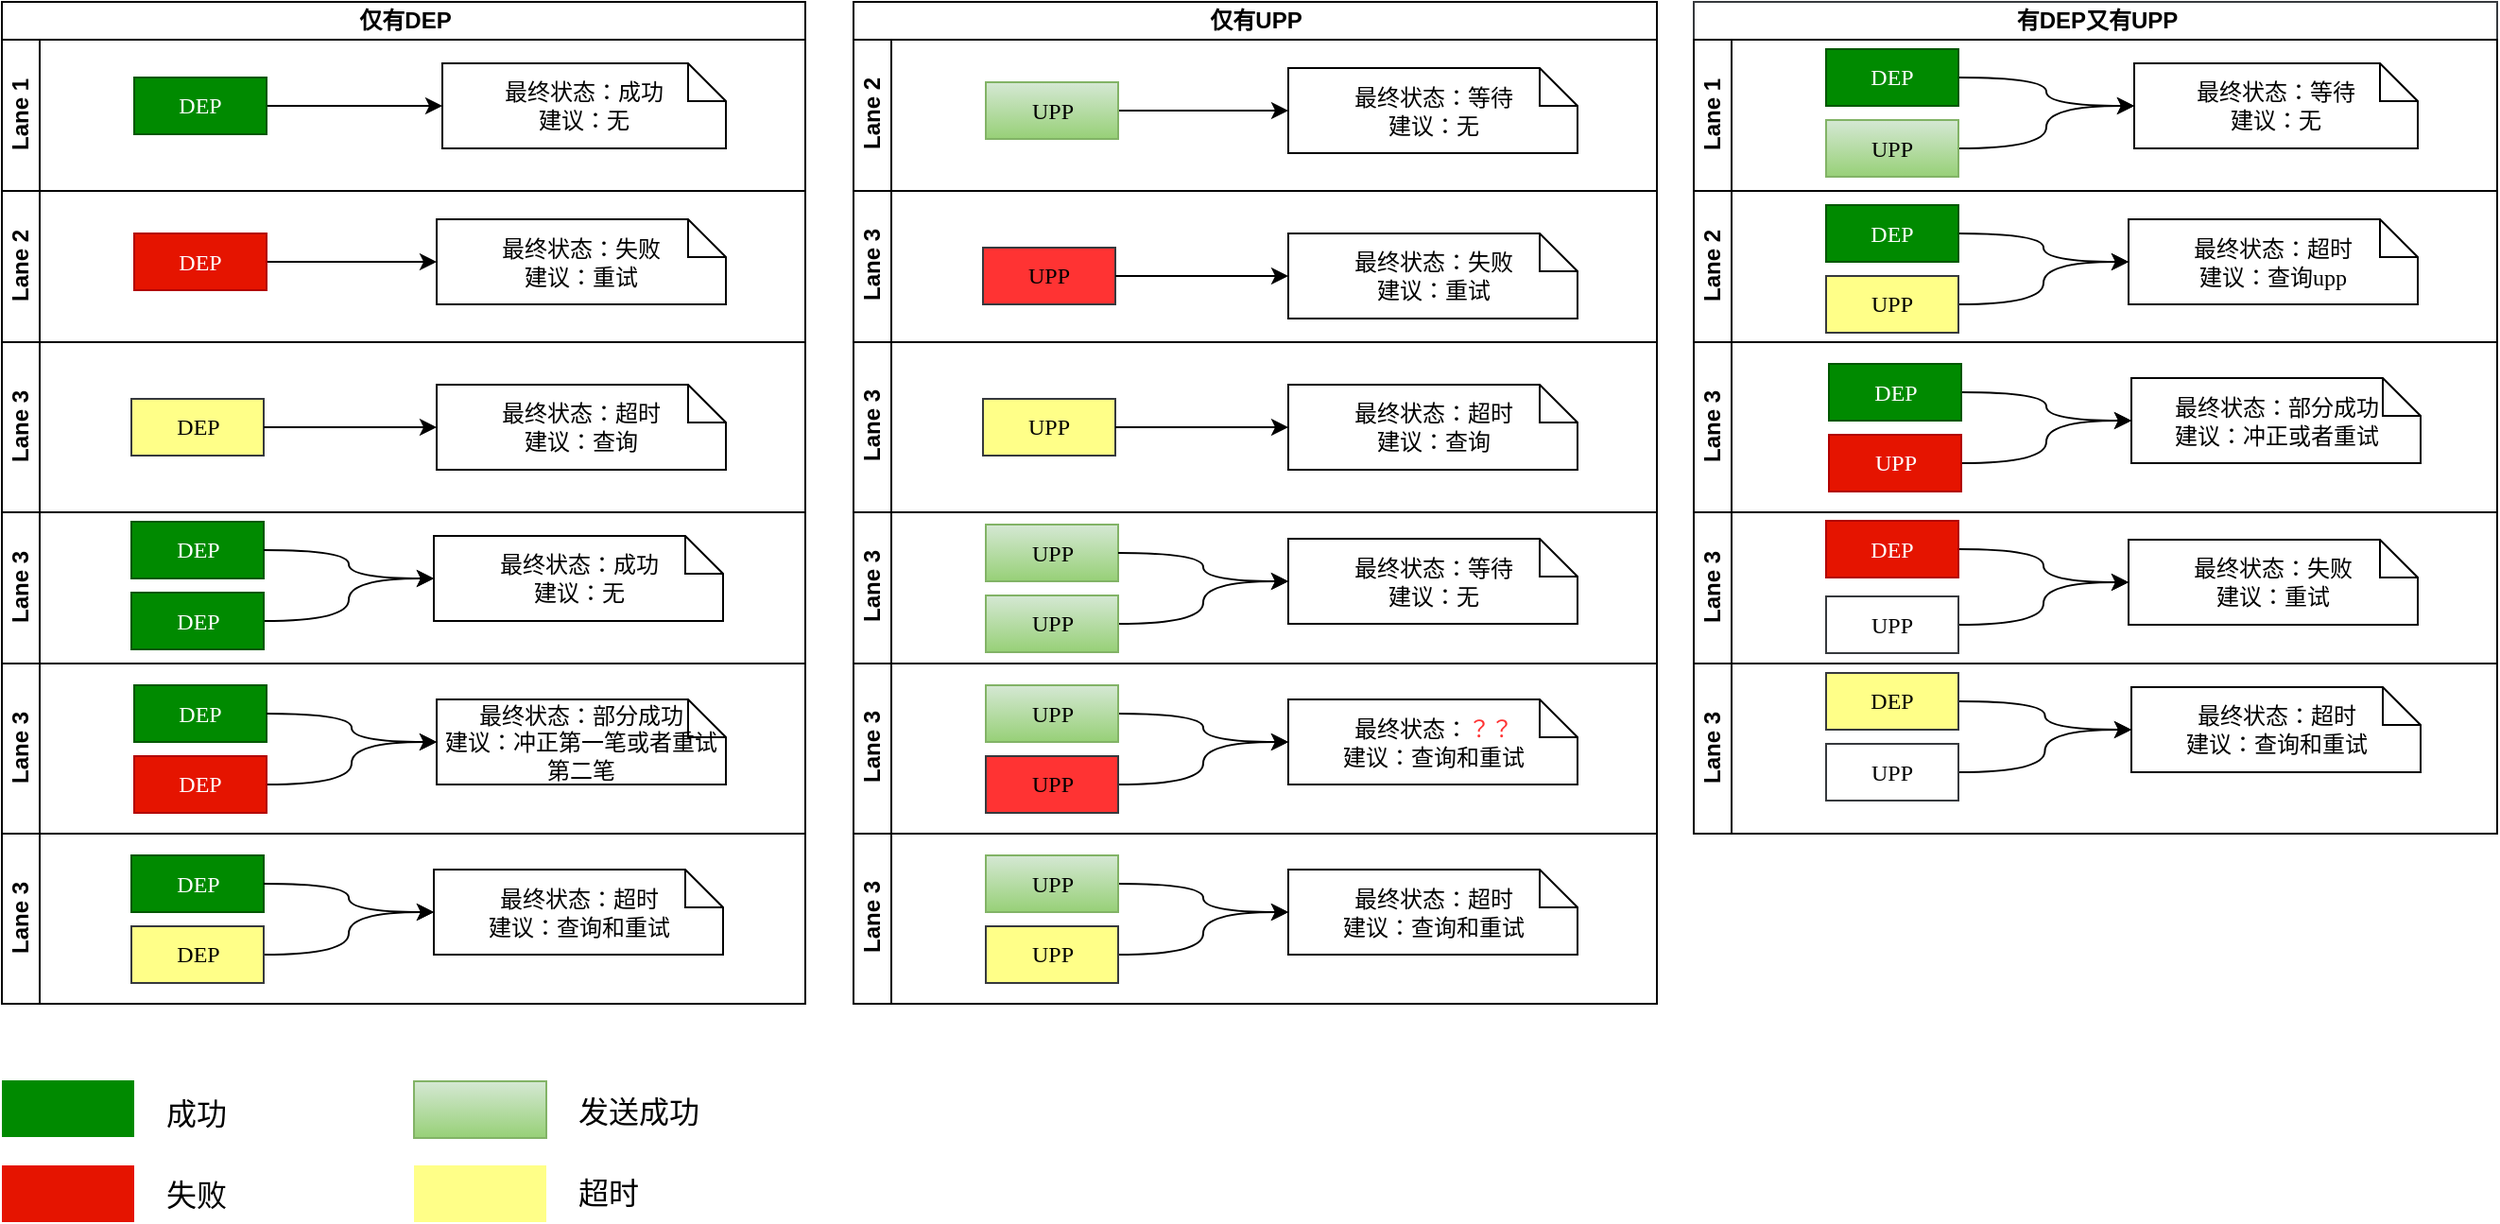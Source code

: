 <mxfile version="10.9.8" type="github"><diagram name="Page-1" id="0783ab3e-0a74-02c8-0abd-f7b4e66b4bec"><mxGraphModel dx="1421" dy="-308" grid="1" gridSize="10" guides="1" tooltips="1" connect="1" arrows="1" fold="1" page="1" pageScale="1" pageWidth="850" pageHeight="1100" background="#ffffff" math="0" shadow="0"><root><mxCell id="0"/><mxCell id="1" parent="0"/><mxCell id="Xp84N5VSveZQH5gxmQ9e-150" value="仅有DEP" style="swimlane;html=1;childLayout=stackLayout;resizeParent=1;resizeParentMax=0;horizontal=1;startSize=20;horizontalStack=0;strokeColor=#000000;fillColor=none;fontColor=#000000;align=center;" parent="1" vertex="1"><mxGeometry x="345" y="1160" width="425" height="530" as="geometry"/></mxCell><mxCell id="Xp84N5VSveZQH5gxmQ9e-151" value="Lane 1" style="swimlane;html=1;startSize=20;horizontal=0;" parent="Xp84N5VSveZQH5gxmQ9e-150" vertex="1"><mxGeometry y="20" width="425" height="80" as="geometry"/></mxCell><mxCell id="Xp84N5VSveZQH5gxmQ9e-155" style="edgeStyle=orthogonalEdgeStyle;curved=1;orthogonalLoop=1;jettySize=auto;html=1;fontColor=#000000;" parent="Xp84N5VSveZQH5gxmQ9e-151" source="Xp84N5VSveZQH5gxmQ9e-154" target="1c1d494c118603dd-26" edge="1"><mxGeometry relative="1" as="geometry"/></mxCell><mxCell id="Xp84N5VSveZQH5gxmQ9e-154" value="DEP" style="rounded=0;whiteSpace=wrap;html=1;shadow=0;comic=0;labelBackgroundColor=none;strokeColor=#005700;strokeWidth=1;fillColor=#008a00;fontFamily=Verdana;fontSize=12;fontColor=#ffffff;align=center;arcSize=50;" parent="Xp84N5VSveZQH5gxmQ9e-151" vertex="1"><mxGeometry x="70" y="20" width="70" height="30" as="geometry"/></mxCell><mxCell id="1c1d494c118603dd-26" value="最终状态：成功&lt;br&gt;建议：无" style="shape=note;whiteSpace=wrap;html=1;rounded=0;shadow=0;comic=0;labelBackgroundColor=none;strokeColor=#000000;strokeWidth=1;fillColor=#ffffff;fontFamily=Verdana;fontSize=12;fontColor=#000000;align=center;size=20;" parent="Xp84N5VSveZQH5gxmQ9e-151" vertex="1"><mxGeometry x="233" y="12.5" width="150" height="45" as="geometry"/></mxCell><mxCell id="Xp84N5VSveZQH5gxmQ9e-152" value="Lane 2" style="swimlane;html=1;startSize=20;horizontal=0;" parent="Xp84N5VSveZQH5gxmQ9e-150" vertex="1"><mxGeometry y="100" width="425" height="80" as="geometry"/></mxCell><mxCell id="Xp84N5VSveZQH5gxmQ9e-161" style="edgeStyle=orthogonalEdgeStyle;curved=1;orthogonalLoop=1;jettySize=auto;html=1;entryX=0;entryY=0.5;entryDx=0;entryDy=0;entryPerimeter=0;fontColor=#000000;" parent="Xp84N5VSveZQH5gxmQ9e-152" source="Xp84N5VSveZQH5gxmQ9e-157" target="Xp84N5VSveZQH5gxmQ9e-158" edge="1"><mxGeometry relative="1" as="geometry"/></mxCell><mxCell id="Xp84N5VSveZQH5gxmQ9e-157" value="DEP" style="rounded=0;whiteSpace=wrap;html=1;shadow=0;comic=0;labelBackgroundColor=none;strokeColor=#B20000;strokeWidth=1;fillColor=#e51400;fontFamily=Verdana;fontSize=12;fontColor=#ffffff;align=center;arcSize=50;" parent="Xp84N5VSveZQH5gxmQ9e-152" vertex="1"><mxGeometry x="70" y="22.5" width="70" height="30" as="geometry"/></mxCell><mxCell id="Xp84N5VSveZQH5gxmQ9e-158" value="最终状态：失败&lt;br&gt;建议：重试" style="shape=note;whiteSpace=wrap;html=1;rounded=0;shadow=0;comic=0;labelBackgroundColor=none;strokeColor=#000000;strokeWidth=1;fillColor=#ffffff;fontFamily=Verdana;fontSize=12;fontColor=#000000;align=center;size=20;" parent="Xp84N5VSveZQH5gxmQ9e-152" vertex="1"><mxGeometry x="230" y="15" width="153" height="45" as="geometry"/></mxCell><mxCell id="Xp84N5VSveZQH5gxmQ9e-153" value="Lane 3" style="swimlane;html=1;startSize=20;horizontal=0;" parent="Xp84N5VSveZQH5gxmQ9e-150" vertex="1"><mxGeometry y="180" width="425" height="90" as="geometry"/></mxCell><mxCell id="Xp84N5VSveZQH5gxmQ9e-167" value="DEP" style="rounded=0;whiteSpace=wrap;html=1;shadow=0;comic=0;labelBackgroundColor=none;strokeColor=#36393d;strokeWidth=1;fillColor=#ffff88;fontFamily=Verdana;fontSize=12;align=center;arcSize=50;" parent="Xp84N5VSveZQH5gxmQ9e-153" vertex="1"><mxGeometry x="68.5" y="30" width="70" height="30" as="geometry"/></mxCell><mxCell id="Xp84N5VSveZQH5gxmQ9e-168" value="最终状态：超时&lt;br&gt;建议：查询" style="shape=note;whiteSpace=wrap;html=1;rounded=0;shadow=0;comic=0;labelBackgroundColor=none;strokeColor=#000000;strokeWidth=1;fillColor=#ffffff;fontFamily=Verdana;fontSize=12;fontColor=#000000;align=center;size=20;" parent="Xp84N5VSveZQH5gxmQ9e-153" vertex="1"><mxGeometry x="230" y="22.5" width="153" height="45" as="geometry"/></mxCell><mxCell id="Xp84N5VSveZQH5gxmQ9e-166" style="edgeStyle=orthogonalEdgeStyle;curved=1;orthogonalLoop=1;jettySize=auto;html=1;entryX=0;entryY=0.5;entryDx=0;entryDy=0;entryPerimeter=0;fontColor=#000000;" parent="Xp84N5VSveZQH5gxmQ9e-153" source="Xp84N5VSveZQH5gxmQ9e-167" target="Xp84N5VSveZQH5gxmQ9e-168" edge="1"><mxGeometry relative="1" as="geometry"/></mxCell><mxCell id="Xp84N5VSveZQH5gxmQ9e-165" value="Lane 3" style="swimlane;html=1;startSize=20;horizontal=0;" parent="Xp84N5VSveZQH5gxmQ9e-150" vertex="1"><mxGeometry y="270" width="425" height="80" as="geometry"/></mxCell><mxCell id="Xp84N5VSveZQH5gxmQ9e-306" value="DEP" style="rounded=0;whiteSpace=wrap;html=1;shadow=0;comic=0;labelBackgroundColor=none;strokeColor=#005700;strokeWidth=1;fillColor=#008a00;fontFamily=Verdana;fontSize=12;align=center;arcSize=50;fontColor=#ffffff;" parent="Xp84N5VSveZQH5gxmQ9e-165" vertex="1"><mxGeometry x="68.5" y="5" width="70" height="30" as="geometry"/></mxCell><mxCell id="Xp84N5VSveZQH5gxmQ9e-307" value="最终状态：成功&lt;br&gt;建议：无" style="shape=note;whiteSpace=wrap;html=1;rounded=0;shadow=0;comic=0;labelBackgroundColor=none;strokeColor=#000000;strokeWidth=1;fillColor=#ffffff;fontFamily=Verdana;fontSize=12;fontColor=#000000;align=center;size=20;" parent="Xp84N5VSveZQH5gxmQ9e-165" vertex="1"><mxGeometry x="228.5" y="12.5" width="153" height="45" as="geometry"/></mxCell><mxCell id="Xp84N5VSveZQH5gxmQ9e-305" style="edgeStyle=orthogonalEdgeStyle;curved=1;orthogonalLoop=1;jettySize=auto;html=1;entryX=0;entryY=0.5;entryDx=0;entryDy=0;entryPerimeter=0;fontColor=#000000;" parent="Xp84N5VSveZQH5gxmQ9e-165" source="Xp84N5VSveZQH5gxmQ9e-306" target="Xp84N5VSveZQH5gxmQ9e-307" edge="1"><mxGeometry relative="1" as="geometry"/></mxCell><mxCell id="Xp84N5VSveZQH5gxmQ9e-308" style="edgeStyle=orthogonalEdgeStyle;curved=1;orthogonalLoop=1;jettySize=auto;html=1;fontColor=#000000;" parent="Xp84N5VSveZQH5gxmQ9e-165" source="Xp84N5VSveZQH5gxmQ9e-309" target="Xp84N5VSveZQH5gxmQ9e-307" edge="1"><mxGeometry relative="1" as="geometry"/></mxCell><mxCell id="Xp84N5VSveZQH5gxmQ9e-309" value="DEP" style="rounded=0;whiteSpace=wrap;html=1;shadow=0;comic=0;labelBackgroundColor=none;strokeColor=#005700;strokeWidth=1;fillColor=#008a00;fontFamily=Verdana;fontSize=12;align=center;arcSize=50;fontColor=#ffffff;" parent="Xp84N5VSveZQH5gxmQ9e-165" vertex="1"><mxGeometry x="68.5" y="42.5" width="70" height="30" as="geometry"/></mxCell><mxCell id="Xp84N5VSveZQH5gxmQ9e-171" value="Lane 3" style="swimlane;html=1;startSize=20;horizontal=0;" parent="Xp84N5VSveZQH5gxmQ9e-150" vertex="1"><mxGeometry y="350" width="425" height="90" as="geometry"/></mxCell><mxCell id="Xp84N5VSveZQH5gxmQ9e-156" value="DEP" style="rounded=0;whiteSpace=wrap;html=1;shadow=0;comic=0;labelBackgroundColor=none;strokeColor=#005700;strokeWidth=1;fillColor=#008a00;fontFamily=Verdana;fontSize=12;fontColor=#ffffff;align=center;arcSize=50;" parent="Xp84N5VSveZQH5gxmQ9e-171" vertex="1"><mxGeometry x="70" y="11.5" width="70" height="30" as="geometry"/></mxCell><mxCell id="Xp84N5VSveZQH5gxmQ9e-160" value="最终状态：部分成功&lt;br&gt;建议：冲正第一笔或者重试第二笔" style="shape=note;whiteSpace=wrap;html=1;rounded=0;shadow=0;comic=0;labelBackgroundColor=none;strokeColor=#000000;strokeWidth=1;fillColor=#ffffff;fontFamily=Verdana;fontSize=12;fontColor=#000000;align=center;size=20;" parent="Xp84N5VSveZQH5gxmQ9e-171" vertex="1"><mxGeometry x="230" y="19" width="153" height="45" as="geometry"/></mxCell><mxCell id="Xp84N5VSveZQH5gxmQ9e-163" style="edgeStyle=orthogonalEdgeStyle;curved=1;orthogonalLoop=1;jettySize=auto;html=1;entryX=0;entryY=0.5;entryDx=0;entryDy=0;entryPerimeter=0;fontColor=#000000;" parent="Xp84N5VSveZQH5gxmQ9e-171" source="Xp84N5VSveZQH5gxmQ9e-156" target="Xp84N5VSveZQH5gxmQ9e-160" edge="1"><mxGeometry relative="1" as="geometry"/></mxCell><mxCell id="Xp84N5VSveZQH5gxmQ9e-164" style="edgeStyle=orthogonalEdgeStyle;curved=1;orthogonalLoop=1;jettySize=auto;html=1;fontColor=#000000;" parent="Xp84N5VSveZQH5gxmQ9e-171" source="Xp84N5VSveZQH5gxmQ9e-162" target="Xp84N5VSveZQH5gxmQ9e-160" edge="1"><mxGeometry relative="1" as="geometry"/></mxCell><mxCell id="Xp84N5VSveZQH5gxmQ9e-162" value="DEP" style="rounded=0;whiteSpace=wrap;html=1;shadow=0;comic=0;labelBackgroundColor=none;strokeColor=#B20000;strokeWidth=1;fillColor=#e51400;fontFamily=Verdana;fontSize=12;fontColor=#ffffff;align=center;arcSize=50;" parent="Xp84N5VSveZQH5gxmQ9e-171" vertex="1"><mxGeometry x="70" y="49" width="70" height="30" as="geometry"/></mxCell><mxCell id="Xp84N5VSveZQH5gxmQ9e-304" value="Lane 3" style="swimlane;html=1;startSize=20;horizontal=0;" parent="Xp84N5VSveZQH5gxmQ9e-150" vertex="1"><mxGeometry y="440" width="425" height="90" as="geometry"/></mxCell><mxCell id="Xp84N5VSveZQH5gxmQ9e-173" value="DEP" style="rounded=0;whiteSpace=wrap;html=1;shadow=0;comic=0;labelBackgroundColor=none;strokeColor=#005700;strokeWidth=1;fillColor=#008a00;fontFamily=Verdana;fontSize=12;align=center;arcSize=50;fontColor=#ffffff;" parent="Xp84N5VSveZQH5gxmQ9e-304" vertex="1"><mxGeometry x="68.5" y="11.5" width="70" height="30" as="geometry"/></mxCell><mxCell id="Xp84N5VSveZQH5gxmQ9e-174" value="最终状态：超时&lt;br&gt;建议：查询和重试" style="shape=note;whiteSpace=wrap;html=1;rounded=0;shadow=0;comic=0;labelBackgroundColor=none;strokeColor=#000000;strokeWidth=1;fillColor=#ffffff;fontFamily=Verdana;fontSize=12;fontColor=#000000;align=center;size=20;" parent="Xp84N5VSveZQH5gxmQ9e-304" vertex="1"><mxGeometry x="228.5" y="19" width="153" height="45" as="geometry"/></mxCell><mxCell id="Xp84N5VSveZQH5gxmQ9e-172" style="edgeStyle=orthogonalEdgeStyle;curved=1;orthogonalLoop=1;jettySize=auto;html=1;entryX=0;entryY=0.5;entryDx=0;entryDy=0;entryPerimeter=0;fontColor=#000000;" parent="Xp84N5VSveZQH5gxmQ9e-304" source="Xp84N5VSveZQH5gxmQ9e-173" target="Xp84N5VSveZQH5gxmQ9e-174" edge="1"><mxGeometry relative="1" as="geometry"/></mxCell><mxCell id="Xp84N5VSveZQH5gxmQ9e-176" style="edgeStyle=orthogonalEdgeStyle;curved=1;orthogonalLoop=1;jettySize=auto;html=1;fontColor=#000000;" parent="Xp84N5VSveZQH5gxmQ9e-304" source="Xp84N5VSveZQH5gxmQ9e-175" target="Xp84N5VSveZQH5gxmQ9e-174" edge="1"><mxGeometry relative="1" as="geometry"/></mxCell><mxCell id="Xp84N5VSveZQH5gxmQ9e-175" value="DEP" style="rounded=0;whiteSpace=wrap;html=1;shadow=0;comic=0;labelBackgroundColor=none;strokeColor=#36393d;strokeWidth=1;fillColor=#ffff88;fontFamily=Verdana;fontSize=12;align=center;arcSize=50;" parent="Xp84N5VSveZQH5gxmQ9e-304" vertex="1"><mxGeometry x="68.5" y="49" width="70" height="30" as="geometry"/></mxCell><mxCell id="Xp84N5VSveZQH5gxmQ9e-208" value="仅有UPP" style="swimlane;html=1;childLayout=stackLayout;resizeParent=1;resizeParentMax=0;horizontal=1;startSize=20;horizontalStack=0;strokeColor=#000000;fillColor=none;fontColor=#000000;align=center;" parent="1" vertex="1"><mxGeometry x="795.5" y="1160" width="425" height="530" as="geometry"/></mxCell><mxCell id="Xp84N5VSveZQH5gxmQ9e-213" value="Lane 2" style="swimlane;html=1;startSize=20;horizontal=0;" parent="Xp84N5VSveZQH5gxmQ9e-208" vertex="1"><mxGeometry y="20" width="425" height="80" as="geometry"/></mxCell><mxCell id="Xp84N5VSveZQH5gxmQ9e-214" style="edgeStyle=orthogonalEdgeStyle;curved=1;orthogonalLoop=1;jettySize=auto;html=1;entryX=0;entryY=0.5;entryDx=0;entryDy=0;entryPerimeter=0;fontColor=#000000;" parent="Xp84N5VSveZQH5gxmQ9e-213" source="Xp84N5VSveZQH5gxmQ9e-215" target="Xp84N5VSveZQH5gxmQ9e-216" edge="1"><mxGeometry relative="1" as="geometry"/></mxCell><mxCell id="Xp84N5VSveZQH5gxmQ9e-215" value="UPP" style="rounded=0;whiteSpace=wrap;html=1;shadow=0;comic=0;labelBackgroundColor=none;strokeColor=#82b366;strokeWidth=1;fillColor=#d5e8d4;fontFamily=Verdana;fontSize=12;align=center;arcSize=50;gradientColor=#97d077;" parent="Xp84N5VSveZQH5gxmQ9e-213" vertex="1"><mxGeometry x="70" y="22.5" width="70" height="30" as="geometry"/></mxCell><mxCell id="Xp84N5VSveZQH5gxmQ9e-216" value="最终状态：等待&lt;br&gt;建议：无" style="shape=note;whiteSpace=wrap;html=1;rounded=0;shadow=0;comic=0;labelBackgroundColor=none;strokeColor=#000000;strokeWidth=1;fillColor=#ffffff;fontFamily=Verdana;fontSize=12;fontColor=#000000;align=center;size=20;" parent="Xp84N5VSveZQH5gxmQ9e-213" vertex="1"><mxGeometry x="230" y="15" width="153" height="45" as="geometry"/></mxCell><mxCell id="Xp84N5VSveZQH5gxmQ9e-217" value="Lane 3" style="swimlane;html=1;startSize=20;horizontal=0;" parent="Xp84N5VSveZQH5gxmQ9e-208" vertex="1"><mxGeometry y="100" width="425" height="80" as="geometry"/></mxCell><mxCell id="TqLf2oX0vxiRVmyzg1xC-12" value="UPP" style="rounded=0;whiteSpace=wrap;html=1;shadow=0;comic=0;labelBackgroundColor=none;strokeColor=#36393d;strokeWidth=1;fillColor=#FF3333;fontFamily=Verdana;fontSize=12;align=center;arcSize=50;" parent="Xp84N5VSveZQH5gxmQ9e-217" vertex="1"><mxGeometry x="68.5" y="30" width="70" height="30" as="geometry"/></mxCell><mxCell id="TqLf2oX0vxiRVmyzg1xC-13" value="最终状态：失败&lt;br&gt;建议：重试" style="shape=note;whiteSpace=wrap;html=1;rounded=0;shadow=0;comic=0;labelBackgroundColor=none;strokeColor=#000000;strokeWidth=1;fillColor=#ffffff;fontFamily=Verdana;fontSize=12;fontColor=#000000;align=center;size=20;" parent="Xp84N5VSveZQH5gxmQ9e-217" vertex="1"><mxGeometry x="230" y="22.5" width="153" height="45" as="geometry"/></mxCell><mxCell id="TqLf2oX0vxiRVmyzg1xC-14" style="edgeStyle=orthogonalEdgeStyle;curved=1;orthogonalLoop=1;jettySize=auto;html=1;entryX=0;entryY=0.5;entryDx=0;entryDy=0;entryPerimeter=0;fontColor=#000000;" parent="Xp84N5VSveZQH5gxmQ9e-217" source="TqLf2oX0vxiRVmyzg1xC-12" target="TqLf2oX0vxiRVmyzg1xC-13" edge="1"><mxGeometry relative="1" as="geometry"/></mxCell><mxCell id="Xp84N5VSveZQH5gxmQ9e-227" value="Lane 3" style="swimlane;html=1;startSize=20;horizontal=0;" parent="Xp84N5VSveZQH5gxmQ9e-208" vertex="1"><mxGeometry y="180" width="425" height="90" as="geometry"/></mxCell><mxCell id="Xp84N5VSveZQH5gxmQ9e-225" value="UPP" style="rounded=0;whiteSpace=wrap;html=1;shadow=0;comic=0;labelBackgroundColor=none;strokeColor=#36393d;strokeWidth=1;fillColor=#ffff88;fontFamily=Verdana;fontSize=12;align=center;arcSize=50;" parent="Xp84N5VSveZQH5gxmQ9e-227" vertex="1"><mxGeometry x="68.5" y="30" width="70" height="30" as="geometry"/></mxCell><mxCell id="Xp84N5VSveZQH5gxmQ9e-226" value="最终状态：超时&lt;br&gt;建议：查询" style="shape=note;whiteSpace=wrap;html=1;rounded=0;shadow=0;comic=0;labelBackgroundColor=none;strokeColor=#000000;strokeWidth=1;fillColor=#ffffff;fontFamily=Verdana;fontSize=12;fontColor=#000000;align=center;size=20;" parent="Xp84N5VSveZQH5gxmQ9e-227" vertex="1"><mxGeometry x="230" y="22.5" width="153" height="45" as="geometry"/></mxCell><mxCell id="Xp84N5VSveZQH5gxmQ9e-224" style="edgeStyle=orthogonalEdgeStyle;curved=1;orthogonalLoop=1;jettySize=auto;html=1;entryX=0;entryY=0.5;entryDx=0;entryDy=0;entryPerimeter=0;fontColor=#000000;" parent="Xp84N5VSveZQH5gxmQ9e-227" source="Xp84N5VSveZQH5gxmQ9e-225" target="Xp84N5VSveZQH5gxmQ9e-226" edge="1"><mxGeometry relative="1" as="geometry"/></mxCell><mxCell id="Xp84N5VSveZQH5gxmQ9e-310" value="Lane 3" style="swimlane;html=1;startSize=20;horizontal=0;" parent="Xp84N5VSveZQH5gxmQ9e-208" vertex="1"><mxGeometry y="270" width="425" height="80" as="geometry"/></mxCell><mxCell id="Xp84N5VSveZQH5gxmQ9e-229" value="UPP" style="rounded=0;whiteSpace=wrap;html=1;shadow=0;comic=0;labelBackgroundColor=none;strokeColor=#82b366;strokeWidth=1;fillColor=#d5e8d4;fontFamily=Verdana;fontSize=12;align=center;arcSize=50;gradientColor=#97d077;" parent="Xp84N5VSveZQH5gxmQ9e-310" vertex="1"><mxGeometry x="70" y="6.5" width="70" height="30" as="geometry"/></mxCell><mxCell id="Xp84N5VSveZQH5gxmQ9e-230" value="最终状态：等待&lt;br&gt;建议：无" style="shape=note;whiteSpace=wrap;html=1;rounded=0;shadow=0;comic=0;labelBackgroundColor=none;strokeColor=#000000;strokeWidth=1;fillColor=#ffffff;fontFamily=Verdana;fontSize=12;fontColor=#000000;align=center;size=20;" parent="Xp84N5VSveZQH5gxmQ9e-310" vertex="1"><mxGeometry x="230" y="14" width="153" height="45" as="geometry"/></mxCell><mxCell id="Xp84N5VSveZQH5gxmQ9e-228" style="edgeStyle=orthogonalEdgeStyle;curved=1;orthogonalLoop=1;jettySize=auto;html=1;entryX=0;entryY=0.5;entryDx=0;entryDy=0;entryPerimeter=0;fontColor=#000000;" parent="Xp84N5VSveZQH5gxmQ9e-310" source="Xp84N5VSveZQH5gxmQ9e-229" target="Xp84N5VSveZQH5gxmQ9e-230" edge="1"><mxGeometry relative="1" as="geometry"/></mxCell><mxCell id="Xp84N5VSveZQH5gxmQ9e-231" style="edgeStyle=orthogonalEdgeStyle;curved=1;orthogonalLoop=1;jettySize=auto;html=1;fontColor=#000000;" parent="Xp84N5VSveZQH5gxmQ9e-310" source="Xp84N5VSveZQH5gxmQ9e-232" target="Xp84N5VSveZQH5gxmQ9e-230" edge="1"><mxGeometry relative="1" as="geometry"/></mxCell><mxCell id="Xp84N5VSveZQH5gxmQ9e-232" value="UPP" style="rounded=0;whiteSpace=wrap;html=1;shadow=0;comic=0;labelBackgroundColor=none;strokeColor=#82b366;strokeWidth=1;fillColor=#d5e8d4;fontFamily=Verdana;fontSize=12;align=center;arcSize=50;gradientColor=#97d077;" parent="Xp84N5VSveZQH5gxmQ9e-310" vertex="1"><mxGeometry x="70" y="44" width="70" height="30" as="geometry"/></mxCell><mxCell id="TqLf2oX0vxiRVmyzg1xC-1" value="Lane 3" style="swimlane;html=1;startSize=20;horizontal=0;" parent="Xp84N5VSveZQH5gxmQ9e-208" vertex="1"><mxGeometry y="350" width="425" height="90" as="geometry"/></mxCell><mxCell id="TqLf2oX0vxiRVmyzg1xC-2" style="edgeStyle=orthogonalEdgeStyle;curved=1;orthogonalLoop=1;jettySize=auto;html=1;entryX=0;entryY=0.5;entryDx=0;entryDy=0;entryPerimeter=0;fontColor=#000000;" parent="TqLf2oX0vxiRVmyzg1xC-1" source="TqLf2oX0vxiRVmyzg1xC-3" target="TqLf2oX0vxiRVmyzg1xC-4" edge="1"><mxGeometry relative="1" as="geometry"/></mxCell><mxCell id="TqLf2oX0vxiRVmyzg1xC-3" value="UPP" style="rounded=0;whiteSpace=wrap;html=1;shadow=0;comic=0;labelBackgroundColor=none;strokeColor=#82b366;strokeWidth=1;fillColor=#d5e8d4;fontFamily=Verdana;fontSize=12;align=center;arcSize=50;gradientColor=#97d077;" parent="TqLf2oX0vxiRVmyzg1xC-1" vertex="1"><mxGeometry x="70" y="11.5" width="70" height="30" as="geometry"/></mxCell><mxCell id="TqLf2oX0vxiRVmyzg1xC-4" value="最终状态：&lt;font color=&quot;#FF3333&quot;&gt;？？&lt;/font&gt;&lt;br&gt;建议：查询和重试" style="shape=note;whiteSpace=wrap;html=1;rounded=0;shadow=0;comic=0;labelBackgroundColor=none;strokeColor=#000000;strokeWidth=1;fillColor=#ffffff;fontFamily=Verdana;fontSize=12;fontColor=#000000;align=center;size=20;" parent="TqLf2oX0vxiRVmyzg1xC-1" vertex="1"><mxGeometry x="230" y="19" width="153" height="45" as="geometry"/></mxCell><mxCell id="TqLf2oX0vxiRVmyzg1xC-5" style="edgeStyle=orthogonalEdgeStyle;curved=1;orthogonalLoop=1;jettySize=auto;html=1;fontColor=#000000;" parent="TqLf2oX0vxiRVmyzg1xC-1" source="TqLf2oX0vxiRVmyzg1xC-6" target="TqLf2oX0vxiRVmyzg1xC-4" edge="1"><mxGeometry relative="1" as="geometry"/></mxCell><mxCell id="TqLf2oX0vxiRVmyzg1xC-6" value="UPP" style="rounded=0;whiteSpace=wrap;html=1;shadow=0;comic=0;labelBackgroundColor=none;strokeColor=#36393d;strokeWidth=1;fillColor=#FF3333;fontFamily=Verdana;fontSize=12;align=center;arcSize=50;" parent="TqLf2oX0vxiRVmyzg1xC-1" vertex="1"><mxGeometry x="70" y="49" width="70" height="30" as="geometry"/></mxCell><mxCell id="TqLf2oX0vxiRVmyzg1xC-15" value="Lane 3" style="swimlane;html=1;startSize=20;horizontal=0;" parent="Xp84N5VSveZQH5gxmQ9e-208" vertex="1"><mxGeometry y="440" width="425" height="90" as="geometry"/></mxCell><mxCell id="TqLf2oX0vxiRVmyzg1xC-16" style="edgeStyle=orthogonalEdgeStyle;curved=1;orthogonalLoop=1;jettySize=auto;html=1;entryX=0;entryY=0.5;entryDx=0;entryDy=0;entryPerimeter=0;fontColor=#000000;" parent="TqLf2oX0vxiRVmyzg1xC-15" source="TqLf2oX0vxiRVmyzg1xC-17" target="TqLf2oX0vxiRVmyzg1xC-18" edge="1"><mxGeometry relative="1" as="geometry"/></mxCell><mxCell id="TqLf2oX0vxiRVmyzg1xC-17" value="UPP" style="rounded=0;whiteSpace=wrap;html=1;shadow=0;comic=0;labelBackgroundColor=none;strokeColor=#82b366;strokeWidth=1;fillColor=#d5e8d4;fontFamily=Verdana;fontSize=12;align=center;arcSize=50;gradientColor=#97d077;" parent="TqLf2oX0vxiRVmyzg1xC-15" vertex="1"><mxGeometry x="70" y="11.5" width="70" height="30" as="geometry"/></mxCell><mxCell id="TqLf2oX0vxiRVmyzg1xC-18" value="最终状态：超时&lt;br&gt;建议：查询和重试" style="shape=note;whiteSpace=wrap;html=1;rounded=0;shadow=0;comic=0;labelBackgroundColor=none;strokeColor=#000000;strokeWidth=1;fillColor=#ffffff;fontFamily=Verdana;fontSize=12;fontColor=#000000;align=center;size=20;" parent="TqLf2oX0vxiRVmyzg1xC-15" vertex="1"><mxGeometry x="230" y="19" width="153" height="45" as="geometry"/></mxCell><mxCell id="TqLf2oX0vxiRVmyzg1xC-19" style="edgeStyle=orthogonalEdgeStyle;curved=1;orthogonalLoop=1;jettySize=auto;html=1;fontColor=#000000;" parent="TqLf2oX0vxiRVmyzg1xC-15" source="TqLf2oX0vxiRVmyzg1xC-20" target="TqLf2oX0vxiRVmyzg1xC-18" edge="1"><mxGeometry relative="1" as="geometry"/></mxCell><mxCell id="TqLf2oX0vxiRVmyzg1xC-20" value="UPP" style="rounded=0;whiteSpace=wrap;html=1;shadow=0;comic=0;labelBackgroundColor=none;strokeColor=#36393d;strokeWidth=1;fillColor=#ffff88;fontFamily=Verdana;fontSize=12;align=center;arcSize=50;" parent="TqLf2oX0vxiRVmyzg1xC-15" vertex="1"><mxGeometry x="70" y="49" width="70" height="30" as="geometry"/></mxCell><mxCell id="Xp84N5VSveZQH5gxmQ9e-237" value="有DEP又有UPP" style="swimlane;html=1;childLayout=stackLayout;resizeParent=1;resizeParentMax=0;horizontal=1;startSize=20;horizontalStack=0;strokeColor=#36393d;fillColor=none;align=center;" parent="1" vertex="1"><mxGeometry x="1240" y="1160" width="425" height="440" as="geometry"/></mxCell><mxCell id="Xp84N5VSveZQH5gxmQ9e-238" value="Lane 1" style="swimlane;html=1;startSize=20;horizontal=0;" parent="Xp84N5VSveZQH5gxmQ9e-237" vertex="1"><mxGeometry y="20" width="425" height="80" as="geometry"/></mxCell><mxCell id="Xp84N5VSveZQH5gxmQ9e-239" style="edgeStyle=orthogonalEdgeStyle;curved=1;orthogonalLoop=1;jettySize=auto;html=1;fontColor=#000000;" parent="Xp84N5VSveZQH5gxmQ9e-238" source="Xp84N5VSveZQH5gxmQ9e-240" target="Xp84N5VSveZQH5gxmQ9e-241" edge="1"><mxGeometry relative="1" as="geometry"/></mxCell><mxCell id="Xp84N5VSveZQH5gxmQ9e-240" value="DEP" style="rounded=0;whiteSpace=wrap;html=1;shadow=0;comic=0;labelBackgroundColor=none;strokeColor=#005700;strokeWidth=1;fillColor=#008a00;fontFamily=Verdana;fontSize=12;fontColor=#ffffff;align=center;arcSize=50;" parent="Xp84N5VSveZQH5gxmQ9e-238" vertex="1"><mxGeometry x="70" y="5" width="70" height="30" as="geometry"/></mxCell><mxCell id="Xp84N5VSveZQH5gxmQ9e-241" value="最终状态：等待&lt;br&gt;建议：无" style="shape=note;whiteSpace=wrap;html=1;rounded=0;shadow=0;comic=0;labelBackgroundColor=none;strokeColor=#000000;strokeWidth=1;fillColor=#ffffff;fontFamily=Verdana;fontSize=12;fontColor=#000000;align=center;size=20;" parent="Xp84N5VSveZQH5gxmQ9e-238" vertex="1"><mxGeometry x="233" y="12.5" width="150" height="45" as="geometry"/></mxCell><mxCell id="Xp84N5VSveZQH5gxmQ9e-262" style="edgeStyle=orthogonalEdgeStyle;curved=1;orthogonalLoop=1;jettySize=auto;html=1;fontColor=#000000;" parent="Xp84N5VSveZQH5gxmQ9e-238" source="Xp84N5VSveZQH5gxmQ9e-244" target="Xp84N5VSveZQH5gxmQ9e-241" edge="1"><mxGeometry relative="1" as="geometry"/></mxCell><mxCell id="Xp84N5VSveZQH5gxmQ9e-244" value="UPP" style="rounded=0;whiteSpace=wrap;html=1;shadow=0;comic=0;labelBackgroundColor=none;strokeColor=#82b366;strokeWidth=1;fillColor=#d5e8d4;fontFamily=Verdana;fontSize=12;align=center;arcSize=50;gradientColor=#97d077;" parent="Xp84N5VSveZQH5gxmQ9e-238" vertex="1"><mxGeometry x="70" y="42.5" width="70" height="30" as="geometry"/></mxCell><mxCell id="Xp84N5VSveZQH5gxmQ9e-242" value="Lane 2" style="swimlane;html=1;startSize=20;horizontal=0;" parent="Xp84N5VSveZQH5gxmQ9e-237" vertex="1"><mxGeometry y="100" width="425" height="80" as="geometry"/></mxCell><mxCell id="Xp84N5VSveZQH5gxmQ9e-245" value="最终状态：超时&lt;br&gt;建议：查询upp" style="shape=note;whiteSpace=wrap;html=1;rounded=0;shadow=0;comic=0;labelBackgroundColor=none;strokeColor=#000000;strokeWidth=1;fillColor=#ffffff;fontFamily=Verdana;fontSize=12;fontColor=#000000;align=center;size=20;" parent="Xp84N5VSveZQH5gxmQ9e-242" vertex="1"><mxGeometry x="230" y="15" width="153" height="45" as="geometry"/></mxCell><mxCell id="Xp84N5VSveZQH5gxmQ9e-263" style="edgeStyle=orthogonalEdgeStyle;curved=1;orthogonalLoop=1;jettySize=auto;html=1;fontColor=#000000;" parent="Xp84N5VSveZQH5gxmQ9e-242" source="Xp84N5VSveZQH5gxmQ9e-248" target="Xp84N5VSveZQH5gxmQ9e-245" edge="1"><mxGeometry relative="1" as="geometry"/></mxCell><mxCell id="Xp84N5VSveZQH5gxmQ9e-248" value="DEP" style="rounded=0;whiteSpace=wrap;html=1;shadow=0;comic=0;labelBackgroundColor=none;strokeColor=#005700;strokeWidth=1;fillColor=#008a00;fontFamily=Verdana;fontSize=12;fontColor=#ffffff;align=center;arcSize=50;" parent="Xp84N5VSveZQH5gxmQ9e-242" vertex="1"><mxGeometry x="70" y="7.5" width="70" height="30" as="geometry"/></mxCell><mxCell id="Xp84N5VSveZQH5gxmQ9e-264" style="edgeStyle=orthogonalEdgeStyle;curved=1;orthogonalLoop=1;jettySize=auto;html=1;fontColor=#000000;" parent="Xp84N5VSveZQH5gxmQ9e-242" source="Xp84N5VSveZQH5gxmQ9e-251" target="Xp84N5VSveZQH5gxmQ9e-245" edge="1"><mxGeometry relative="1" as="geometry"/></mxCell><mxCell id="Xp84N5VSveZQH5gxmQ9e-251" value="UPP" style="rounded=0;whiteSpace=wrap;html=1;shadow=0;comic=0;labelBackgroundColor=none;strokeColor=#36393d;strokeWidth=1;fillColor=#ffff88;fontFamily=Verdana;fontSize=12;align=center;arcSize=50;" parent="Xp84N5VSveZQH5gxmQ9e-242" vertex="1"><mxGeometry x="70" y="45" width="70" height="30" as="geometry"/></mxCell><mxCell id="Xp84N5VSveZQH5gxmQ9e-246" value="Lane 3" style="swimlane;html=1;startSize=20;horizontal=0;" parent="Xp84N5VSveZQH5gxmQ9e-237" vertex="1"><mxGeometry y="180" width="425" height="90" as="geometry"/></mxCell><mxCell id="TqLf2oX0vxiRVmyzg1xC-27" style="edgeStyle=orthogonalEdgeStyle;curved=1;orthogonalLoop=1;jettySize=auto;html=1;fontColor=#000000;" parent="Xp84N5VSveZQH5gxmQ9e-246" source="TqLf2oX0vxiRVmyzg1xC-30" target="TqLf2oX0vxiRVmyzg1xC-29" edge="1"><mxGeometry relative="1" as="geometry"/></mxCell><mxCell id="TqLf2oX0vxiRVmyzg1xC-28" style="edgeStyle=orthogonalEdgeStyle;curved=1;orthogonalLoop=1;jettySize=auto;html=1;fontColor=#000000;" parent="Xp84N5VSveZQH5gxmQ9e-246" source="TqLf2oX0vxiRVmyzg1xC-31" target="TqLf2oX0vxiRVmyzg1xC-29" edge="1"><mxGeometry relative="1" as="geometry"/></mxCell><mxCell id="TqLf2oX0vxiRVmyzg1xC-29" value="最终状态：部分成功&lt;br&gt;建议：冲正或者重试" style="shape=note;whiteSpace=wrap;html=1;rounded=0;shadow=0;comic=0;labelBackgroundColor=none;strokeColor=#000000;strokeWidth=1;fillColor=#ffffff;fontFamily=Verdana;fontSize=12;fontColor=#000000;align=center;size=20;" parent="Xp84N5VSveZQH5gxmQ9e-246" vertex="1"><mxGeometry x="231.5" y="19" width="153" height="45" as="geometry"/></mxCell><mxCell id="TqLf2oX0vxiRVmyzg1xC-30" value="DEP" style="rounded=0;whiteSpace=wrap;html=1;shadow=0;comic=0;labelBackgroundColor=none;strokeColor=#005700;strokeWidth=1;fillColor=#008a00;fontFamily=Verdana;fontSize=12;fontColor=#ffffff;align=center;arcSize=50;" parent="Xp84N5VSveZQH5gxmQ9e-246" vertex="1"><mxGeometry x="71.5" y="11.5" width="70" height="30" as="geometry"/></mxCell><mxCell id="TqLf2oX0vxiRVmyzg1xC-31" value="UPP" style="rounded=0;whiteSpace=wrap;html=1;shadow=0;comic=0;labelBackgroundColor=none;strokeColor=#B20000;strokeWidth=1;fillColor=#e51400;fontFamily=Verdana;fontSize=12;align=center;arcSize=50;fontColor=#ffffff;" parent="Xp84N5VSveZQH5gxmQ9e-246" vertex="1"><mxGeometry x="71.5" y="49" width="70" height="30" as="geometry"/></mxCell><mxCell id="Xp84N5VSveZQH5gxmQ9e-252" value="Lane 3" style="swimlane;html=1;startSize=20;horizontal=0;" parent="Xp84N5VSveZQH5gxmQ9e-237" vertex="1"><mxGeometry y="270" width="425" height="80" as="geometry"/></mxCell><mxCell id="Xp84N5VSveZQH5gxmQ9e-249" value="最终状态：失败&lt;br&gt;建议：重试" style="shape=note;whiteSpace=wrap;html=1;rounded=0;shadow=0;comic=0;labelBackgroundColor=none;strokeColor=#000000;strokeWidth=1;fillColor=#ffffff;fontFamily=Verdana;fontSize=12;fontColor=#000000;align=center;size=20;" parent="Xp84N5VSveZQH5gxmQ9e-252" vertex="1"><mxGeometry x="230" y="14.5" width="153" height="45" as="geometry"/></mxCell><mxCell id="Xp84N5VSveZQH5gxmQ9e-267" style="edgeStyle=orthogonalEdgeStyle;curved=1;orthogonalLoop=1;jettySize=auto;html=1;entryX=0;entryY=0.5;entryDx=0;entryDy=0;entryPerimeter=0;fontColor=#000000;" parent="Xp84N5VSveZQH5gxmQ9e-252" source="Xp84N5VSveZQH5gxmQ9e-265" target="Xp84N5VSveZQH5gxmQ9e-249" edge="1"><mxGeometry relative="1" as="geometry"/></mxCell><mxCell id="Xp84N5VSveZQH5gxmQ9e-265" value="DEP" style="rounded=0;whiteSpace=wrap;html=1;shadow=0;comic=0;labelBackgroundColor=none;strokeColor=#B20000;strokeWidth=1;fillColor=#e51400;fontFamily=Verdana;fontSize=12;fontColor=#ffffff;align=center;arcSize=50;" parent="Xp84N5VSveZQH5gxmQ9e-252" vertex="1"><mxGeometry x="70" y="4.5" width="70" height="30" as="geometry"/></mxCell><mxCell id="Xp84N5VSveZQH5gxmQ9e-268" style="edgeStyle=orthogonalEdgeStyle;curved=1;orthogonalLoop=1;jettySize=auto;html=1;entryX=0;entryY=0.5;entryDx=0;entryDy=0;entryPerimeter=0;fontColor=#000000;" parent="Xp84N5VSveZQH5gxmQ9e-252" source="Xp84N5VSveZQH5gxmQ9e-266" target="Xp84N5VSveZQH5gxmQ9e-249" edge="1"><mxGeometry relative="1" as="geometry"/></mxCell><mxCell id="Xp84N5VSveZQH5gxmQ9e-266" value="UPP" style="rounded=0;whiteSpace=wrap;html=1;shadow=0;comic=0;labelBackgroundColor=none;strokeColor=#36393d;strokeWidth=1;fillColor=none;fontFamily=Verdana;fontSize=12;align=center;arcSize=50;" parent="Xp84N5VSveZQH5gxmQ9e-252" vertex="1"><mxGeometry x="70" y="44.5" width="70" height="30" as="geometry"/></mxCell><mxCell id="TqLf2oX0vxiRVmyzg1xC-21" value="Lane 3" style="swimlane;html=1;startSize=20;horizontal=0;" parent="Xp84N5VSveZQH5gxmQ9e-237" vertex="1"><mxGeometry y="350" width="425" height="90" as="geometry"/></mxCell><mxCell id="TqLf2oX0vxiRVmyzg1xC-22" style="edgeStyle=orthogonalEdgeStyle;curved=1;orthogonalLoop=1;jettySize=auto;html=1;entryX=0;entryY=0.5;entryDx=0;entryDy=0;entryPerimeter=0;fontColor=#000000;" parent="TqLf2oX0vxiRVmyzg1xC-21" source="TqLf2oX0vxiRVmyzg1xC-23" target="TqLf2oX0vxiRVmyzg1xC-24" edge="1"><mxGeometry relative="1" as="geometry"/></mxCell><mxCell id="TqLf2oX0vxiRVmyzg1xC-23" value="UPP" style="rounded=0;whiteSpace=wrap;html=1;shadow=0;comic=0;labelBackgroundColor=none;strokeColor=#36393d;strokeWidth=1;fillColor=none;fontFamily=Verdana;fontSize=12;align=center;arcSize=50;" parent="TqLf2oX0vxiRVmyzg1xC-21" vertex="1"><mxGeometry x="70" y="42.5" width="70" height="30" as="geometry"/></mxCell><mxCell id="TqLf2oX0vxiRVmyzg1xC-24" value="最终状态：超时&lt;br&gt;建议：查询和重试" style="shape=note;whiteSpace=wrap;html=1;rounded=0;shadow=0;comic=0;labelBackgroundColor=none;strokeColor=#000000;strokeWidth=1;fillColor=#ffffff;fontFamily=Verdana;fontSize=12;fontColor=#000000;align=center;size=20;" parent="TqLf2oX0vxiRVmyzg1xC-21" vertex="1"><mxGeometry x="231.5" y="12.5" width="153" height="45" as="geometry"/></mxCell><mxCell id="TqLf2oX0vxiRVmyzg1xC-25" style="edgeStyle=orthogonalEdgeStyle;curved=1;orthogonalLoop=1;jettySize=auto;html=1;fontColor=#000000;" parent="TqLf2oX0vxiRVmyzg1xC-21" source="TqLf2oX0vxiRVmyzg1xC-26" target="TqLf2oX0vxiRVmyzg1xC-24" edge="1"><mxGeometry relative="1" as="geometry"/></mxCell><mxCell id="TqLf2oX0vxiRVmyzg1xC-26" value="DEP" style="rounded=0;whiteSpace=wrap;html=1;shadow=0;comic=0;labelBackgroundColor=none;strokeColor=#36393d;strokeWidth=1;fillColor=#ffff88;fontFamily=Verdana;fontSize=12;align=center;arcSize=50;" parent="TqLf2oX0vxiRVmyzg1xC-21" vertex="1"><mxGeometry x="70" y="5" width="70" height="30" as="geometry"/></mxCell><mxCell id="Xp84N5VSveZQH5gxmQ9e-296" value="" style="rounded=0;whiteSpace=wrap;html=1;shadow=0;comic=0;labelBackgroundColor=none;strokeColor=none;strokeWidth=1;fillColor=#008a00;fontFamily=Verdana;fontSize=12;fontColor=#ffffff;align=center;arcSize=50;" parent="1" vertex="1"><mxGeometry x="345" y="1730.5" width="70" height="30" as="geometry"/></mxCell><mxCell id="Xp84N5VSveZQH5gxmQ9e-297" value="成功" style="text;html=1;resizable=0;points=[];autosize=1;align=left;verticalAlign=top;spacingTop=-4;fontColor=#000000;fontSize=16;" parent="1" vertex="1"><mxGeometry x="430" y="1735.5" width="40" height="20" as="geometry"/></mxCell><mxCell id="Xp84N5VSveZQH5gxmQ9e-298" value="" style="rounded=0;whiteSpace=wrap;html=1;shadow=0;comic=0;labelBackgroundColor=none;strokeColor=none;strokeWidth=1;fillColor=#e51400;fontFamily=Verdana;fontSize=12;fontColor=#ffffff;align=center;arcSize=50;" parent="1" vertex="1"><mxGeometry x="345" y="1775.5" width="70" height="30" as="geometry"/></mxCell><mxCell id="Xp84N5VSveZQH5gxmQ9e-299" value="失败" style="text;html=1;resizable=0;points=[];autosize=1;align=left;verticalAlign=top;spacingTop=-4;fontColor=#000000;fontSize=16;" parent="1" vertex="1"><mxGeometry x="430" y="1779" width="50" height="20" as="geometry"/></mxCell><mxCell id="Xp84N5VSveZQH5gxmQ9e-300" value="" style="rounded=0;whiteSpace=wrap;html=1;shadow=0;comic=0;labelBackgroundColor=none;strokeColor=none;strokeWidth=1;fillColor=#ffff88;fontFamily=Verdana;fontSize=12;align=center;arcSize=50;" parent="1" vertex="1"><mxGeometry x="563" y="1775.5" width="70" height="30" as="geometry"/></mxCell><mxCell id="Xp84N5VSveZQH5gxmQ9e-301" value="超时" style="text;html=1;resizable=0;points=[];autosize=1;align=left;verticalAlign=top;spacingTop=-4;fontColor=#000000;fontSize=16;" parent="1" vertex="1"><mxGeometry x="648" y="1777.5" width="50" height="20" as="geometry"/></mxCell><mxCell id="Xp84N5VSveZQH5gxmQ9e-302" value="" style="rounded=0;whiteSpace=wrap;html=1;shadow=0;comic=0;labelBackgroundColor=none;strokeColor=#82b366;strokeWidth=1;fillColor=#d5e8d4;fontFamily=Verdana;fontSize=12;align=center;arcSize=50;gradientColor=#97d077;" parent="1" vertex="1"><mxGeometry x="563" y="1731" width="70" height="30" as="geometry"/></mxCell><mxCell id="Xp84N5VSveZQH5gxmQ9e-303" value="发送成功 " style="text;html=1;resizable=0;points=[];autosize=1;align=left;verticalAlign=top;spacingTop=-4;fontColor=#000000;fontSize=16;" parent="1" vertex="1"><mxGeometry x="648" y="1735" width="80" height="20" as="geometry"/></mxCell></root></mxGraphModel></diagram></mxfile>
